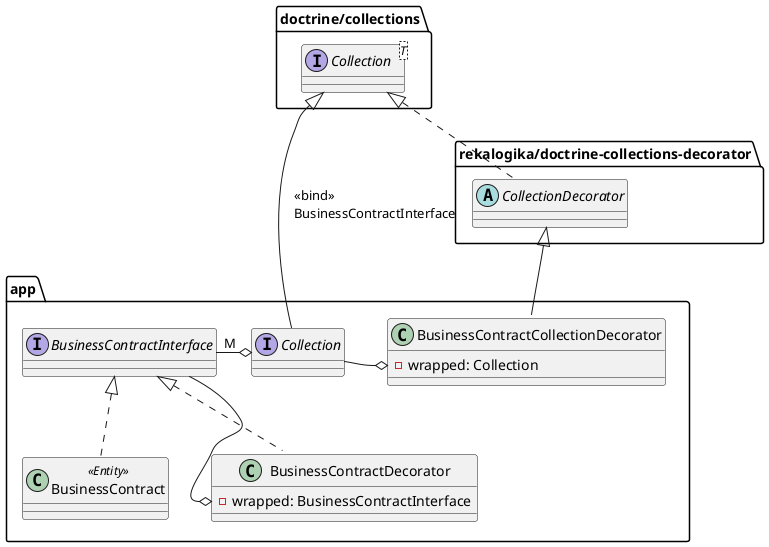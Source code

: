 @startuml decorating-members

package "doctrine/collections" {
    interface Collection<T> {
    }
}

package "rekalogika/doctrine-collections-decorator" {
    abstract CollectionDecorator {
    }
}

Collection <|.. CollectionDecorator

package "app" {
    interface BusinessContractInterface {
    }

    class BusinessContract <<Entity>> implements BusinessContractInterface {
    }

    class BusinessContractDecorator implements BusinessContractInterface {
        - wrapped: BusinessContractInterface
    }

    BusinessContractDecorator::wrapped o-- BusinessContractInterface

    interface CollectionOfBusinessContracts as "Collection" {
    }

    class BusinessContractCollectionDecorator {
        - wrapped: Collection
    }

    CollectionOfBusinessContracts -o BusinessContractCollectionDecorator::wrapped
    BusinessContractInterface "M" -o CollectionOfBusinessContracts
}

CollectionDecorator <|-- BusinessContractCollectionDecorator
Collection <|-- CollectionOfBusinessContracts : <<bind>>\lBusinessContractInterface

@enduml